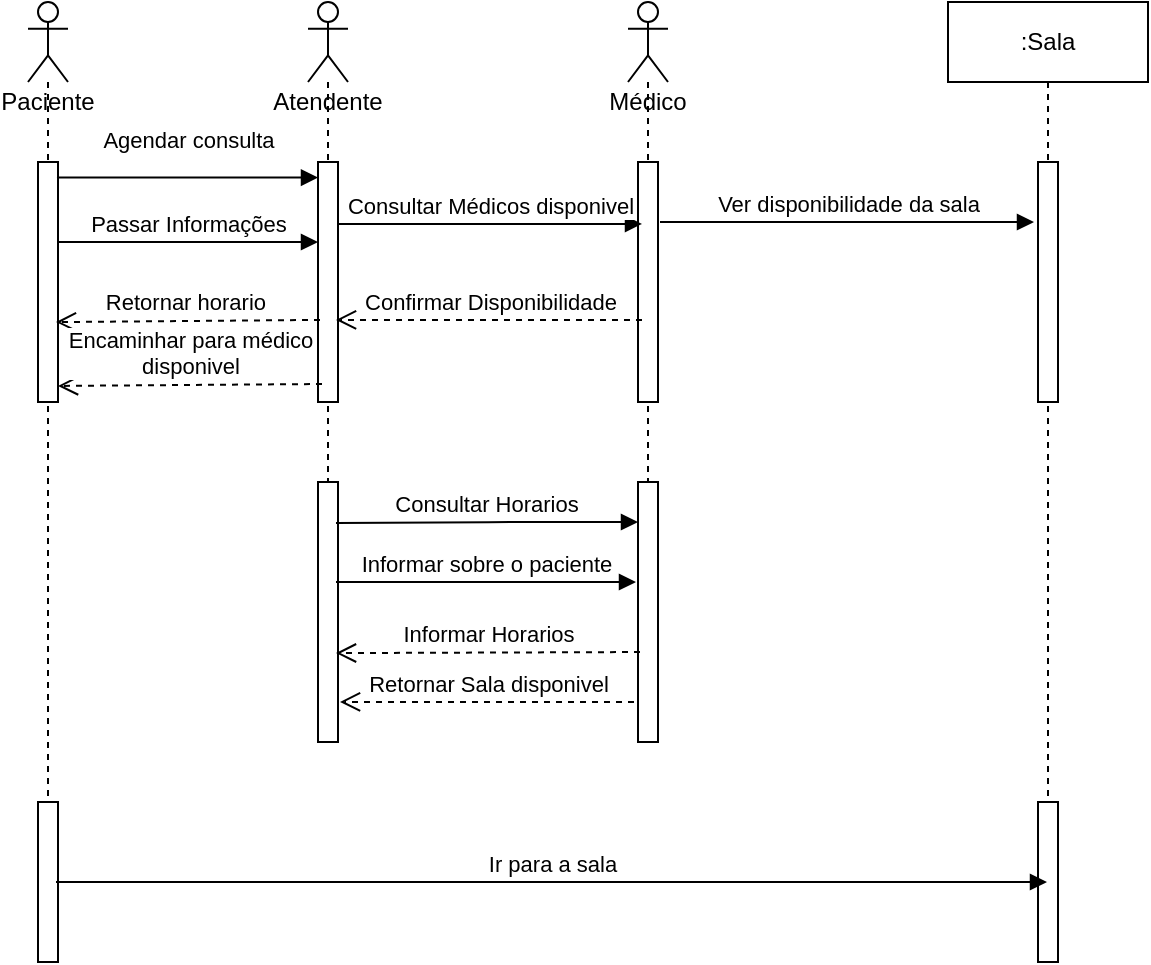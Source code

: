 <mxfile version="13.9.9" type="device"><diagram name="Page-1" id="13e1069c-82ec-6db2-03f1-153e76fe0fe0"><mxGraphModel dx="1086" dy="626" grid="1" gridSize="10" guides="1" tooltips="1" connect="1" arrows="1" fold="1" page="1" pageScale="1" pageWidth="1100" pageHeight="850" background="none" math="0" shadow="0"><root><mxCell id="0"/><mxCell id="1" parent="0"/><mxCell id="zyBs-asvMFEhzXUILYEL-1" value="Paciente" style="shape=umlLifeline;participant=umlActor;perimeter=lifelinePerimeter;whiteSpace=wrap;html=1;container=1;collapsible=0;recursiveResize=0;verticalAlign=top;spacingTop=36;outlineConnect=0;" parent="1" vertex="1"><mxGeometry x="180" y="120" width="20" height="480" as="geometry"/></mxCell><mxCell id="zyBs-asvMFEhzXUILYEL-5" value="" style="html=1;points=[];perimeter=orthogonalPerimeter;" parent="zyBs-asvMFEhzXUILYEL-1" vertex="1"><mxGeometry x="5" y="80" width="10" height="120" as="geometry"/></mxCell><mxCell id="5IR381D8Hcdqueg387Yn-10" value="" style="html=1;points=[];perimeter=orthogonalPerimeter;" vertex="1" parent="zyBs-asvMFEhzXUILYEL-1"><mxGeometry x="5" y="400" width="10" height="80" as="geometry"/></mxCell><mxCell id="zyBs-asvMFEhzXUILYEL-2" value=":Sala" style="shape=umlLifeline;perimeter=lifelinePerimeter;whiteSpace=wrap;html=1;container=1;collapsible=0;recursiveResize=0;outlineConnect=0;" parent="1" vertex="1"><mxGeometry x="640" y="120" width="100" height="480" as="geometry"/></mxCell><mxCell id="zyBs-asvMFEhzXUILYEL-7" value="" style="html=1;points=[];perimeter=orthogonalPerimeter;" parent="zyBs-asvMFEhzXUILYEL-2" vertex="1"><mxGeometry x="45" y="80" width="10" height="120" as="geometry"/></mxCell><mxCell id="5IR381D8Hcdqueg387Yn-11" value="" style="html=1;points=[];perimeter=orthogonalPerimeter;" vertex="1" parent="zyBs-asvMFEhzXUILYEL-2"><mxGeometry x="45" y="400" width="10" height="80" as="geometry"/></mxCell><mxCell id="Og6t-jFWNjjU8um1QctO-1" value="Atendente" style="shape=umlLifeline;participant=umlActor;perimeter=lifelinePerimeter;whiteSpace=wrap;html=1;container=1;collapsible=0;recursiveResize=0;verticalAlign=top;spacingTop=36;outlineConnect=0;size=40;" parent="1" vertex="1"><mxGeometry x="320" y="120" width="20" height="370" as="geometry"/></mxCell><mxCell id="Og6t-jFWNjjU8um1QctO-2" value="" style="html=1;points=[];perimeter=orthogonalPerimeter;" parent="Og6t-jFWNjjU8um1QctO-1" vertex="1"><mxGeometry x="5" y="80" width="10" height="120" as="geometry"/></mxCell><mxCell id="5IR381D8Hcdqueg387Yn-3" value="" style="html=1;points=[];perimeter=orthogonalPerimeter;" vertex="1" parent="Og6t-jFWNjjU8um1QctO-1"><mxGeometry x="5" y="240" width="10" height="130" as="geometry"/></mxCell><mxCell id="Og6t-jFWNjjU8um1QctO-3" value="Médico&lt;br&gt;" style="shape=umlLifeline;participant=umlActor;perimeter=lifelinePerimeter;whiteSpace=wrap;html=1;container=1;collapsible=0;recursiveResize=0;verticalAlign=top;spacingTop=36;outlineConnect=0;size=40;" parent="1" vertex="1"><mxGeometry x="480" y="120" width="20" height="370" as="geometry"/></mxCell><mxCell id="Og6t-jFWNjjU8um1QctO-4" value="" style="html=1;points=[];perimeter=orthogonalPerimeter;" parent="Og6t-jFWNjjU8um1QctO-3" vertex="1"><mxGeometry x="5" y="240" width="10" height="130" as="geometry"/></mxCell><mxCell id="5IR381D8Hcdqueg387Yn-8" value="" style="html=1;points=[];perimeter=orthogonalPerimeter;" vertex="1" parent="Og6t-jFWNjjU8um1QctO-3"><mxGeometry x="5" y="80" width="10" height="120" as="geometry"/></mxCell><mxCell id="Og6t-jFWNjjU8um1QctO-7" value="Agendar consulta" style="html=1;verticalAlign=bottom;endArrow=block;exitX=0.948;exitY=0.065;exitDx=0;exitDy=0;exitPerimeter=0;" parent="1" source="zyBs-asvMFEhzXUILYEL-5" target="Og6t-jFWNjjU8um1QctO-2" edge="1"><mxGeometry x="0.004" y="10" width="80" relative="1" as="geometry"><mxPoint x="200" y="210" as="sourcePoint"/><mxPoint x="310" y="215" as="targetPoint"/><mxPoint as="offset"/></mxGeometry></mxCell><mxCell id="Og6t-jFWNjjU8um1QctO-12" value="Passar Informações" style="html=1;verticalAlign=bottom;endArrow=block;" parent="1" source="zyBs-asvMFEhzXUILYEL-5" target="Og6t-jFWNjjU8um1QctO-2" edge="1"><mxGeometry width="80" relative="1" as="geometry"><mxPoint x="200" y="240" as="sourcePoint"/><mxPoint x="310" y="240" as="targetPoint"/><Array as="points"><mxPoint x="210" y="240"/></Array></mxGeometry></mxCell><mxCell id="5IR381D8Hcdqueg387Yn-1" value="Retornar horario&amp;nbsp;" style="html=1;verticalAlign=bottom;endArrow=open;dashed=1;endSize=8;entryX=0.9;entryY=0.667;entryDx=0;entryDy=0;entryPerimeter=0;exitX=0.1;exitY=0.658;exitDx=0;exitDy=0;exitPerimeter=0;" edge="1" parent="1" source="Og6t-jFWNjjU8um1QctO-2" target="zyBs-asvMFEhzXUILYEL-5"><mxGeometry relative="1" as="geometry"><mxPoint x="310" y="280" as="sourcePoint"/><mxPoint x="200" y="280" as="targetPoint"/></mxGeometry></mxCell><mxCell id="5IR381D8Hcdqueg387Yn-4" value="Consultar Horarios" style="html=1;verticalAlign=bottom;endArrow=block;exitX=0.9;exitY=0.158;exitDx=0;exitDy=0;exitPerimeter=0;" edge="1" parent="1" source="5IR381D8Hcdqueg387Yn-3" target="Og6t-jFWNjjU8um1QctO-4"><mxGeometry width="80" relative="1" as="geometry"><mxPoint x="340" y="380" as="sourcePoint"/><mxPoint x="450" y="380" as="targetPoint"/><Array as="points"><mxPoint x="420" y="380"/></Array></mxGeometry></mxCell><mxCell id="5IR381D8Hcdqueg387Yn-5" value="Informar sobre o paciente" style="html=1;verticalAlign=bottom;endArrow=block;" edge="1" parent="1"><mxGeometry width="80" relative="1" as="geometry"><mxPoint x="334" y="410" as="sourcePoint"/><mxPoint x="484" y="410" as="targetPoint"/></mxGeometry></mxCell><mxCell id="5IR381D8Hcdqueg387Yn-6" value="Informar Horarios" style="html=1;verticalAlign=bottom;endArrow=open;dashed=1;endSize=8;entryX=0.9;entryY=0.658;entryDx=0;entryDy=0;entryPerimeter=0;exitX=0.1;exitY=0.654;exitDx=0;exitDy=0;exitPerimeter=0;" edge="1" parent="1" source="Og6t-jFWNjjU8um1QctO-4" target="5IR381D8Hcdqueg387Yn-3"><mxGeometry relative="1" as="geometry"><mxPoint x="480" y="446" as="sourcePoint"/><mxPoint x="370" y="440" as="targetPoint"/></mxGeometry></mxCell><mxCell id="5IR381D8Hcdqueg387Yn-7" value="Retornar Sala disponivel" style="html=1;verticalAlign=bottom;endArrow=open;dashed=1;endSize=8;exitX=-0.2;exitY=0.846;exitDx=0;exitDy=0;exitPerimeter=0;entryX=1.1;entryY=0.846;entryDx=0;entryDy=0;entryPerimeter=0;" edge="1" parent="1" source="Og6t-jFWNjjU8um1QctO-4" target="5IR381D8Hcdqueg387Yn-3"><mxGeometry relative="1" as="geometry"><mxPoint x="450" y="470" as="sourcePoint"/><mxPoint x="350" y="470" as="targetPoint"/></mxGeometry></mxCell><mxCell id="5IR381D8Hcdqueg387Yn-9" value="Ver disponibilidade da sala" style="html=1;verticalAlign=bottom;endArrow=block;entryX=-0.2;entryY=0.25;entryDx=0;entryDy=0;entryPerimeter=0;exitX=1.1;exitY=0.25;exitDx=0;exitDy=0;exitPerimeter=0;" edge="1" parent="1" source="5IR381D8Hcdqueg387Yn-8" target="zyBs-asvMFEhzXUILYEL-7"><mxGeometry width="80" relative="1" as="geometry"><mxPoint x="550" y="230" as="sourcePoint"/><mxPoint x="630" y="230" as="targetPoint"/></mxGeometry></mxCell><mxCell id="5IR381D8Hcdqueg387Yn-12" value="Ir para a sala" style="html=1;verticalAlign=bottom;endArrow=block;exitX=0.9;exitY=0.5;exitDx=0;exitDy=0;exitPerimeter=0;" edge="1" parent="1" source="5IR381D8Hcdqueg387Yn-10" target="zyBs-asvMFEhzXUILYEL-2"><mxGeometry width="80" relative="1" as="geometry"><mxPoint x="200" y="560" as="sourcePoint"/><mxPoint x="280" y="560" as="targetPoint"/></mxGeometry></mxCell><mxCell id="5IR381D8Hcdqueg387Yn-13" value="Encaminhar para médico&lt;br&gt;disponivel" style="html=1;verticalAlign=bottom;endArrow=open;dashed=1;endSize=8;entryX=1;entryY=0.933;entryDx=0;entryDy=0;entryPerimeter=0;exitX=0.2;exitY=0.925;exitDx=0;exitDy=0;exitPerimeter=0;" edge="1" parent="1" source="Og6t-jFWNjjU8um1QctO-2" target="zyBs-asvMFEhzXUILYEL-5"><mxGeometry relative="1" as="geometry"><mxPoint x="320" y="310" as="sourcePoint"/><mxPoint x="200" y="310" as="targetPoint"/></mxGeometry></mxCell><mxCell id="5IR381D8Hcdqueg387Yn-14" value="Consultar Médicos disponivel" style="html=1;verticalAlign=bottom;endArrow=block;entryX=0.2;entryY=0.258;entryDx=0;entryDy=0;entryPerimeter=0;exitX=1;exitY=0.258;exitDx=0;exitDy=0;exitPerimeter=0;" edge="1" parent="1" source="Og6t-jFWNjjU8um1QctO-2" target="5IR381D8Hcdqueg387Yn-8"><mxGeometry width="80" relative="1" as="geometry"><mxPoint x="340" y="231" as="sourcePoint"/><mxPoint x="440" y="230" as="targetPoint"/></mxGeometry></mxCell><mxCell id="5IR381D8Hcdqueg387Yn-16" value="Confirmar Disponibilidade" style="html=1;verticalAlign=bottom;endArrow=open;dashed=1;endSize=8;entryX=0.9;entryY=0.658;entryDx=0;entryDy=0;entryPerimeter=0;" edge="1" parent="1" target="Og6t-jFWNjjU8um1QctO-2"><mxGeometry relative="1" as="geometry"><mxPoint x="487" y="279" as="sourcePoint"/><mxPoint x="360" y="280" as="targetPoint"/></mxGeometry></mxCell></root></mxGraphModel></diagram></mxfile>